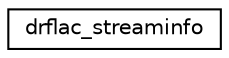 digraph "Graphical Class Hierarchy"
{
 // LATEX_PDF_SIZE
  edge [fontname="Helvetica",fontsize="10",labelfontname="Helvetica",labelfontsize="10"];
  node [fontname="Helvetica",fontsize="10",shape=record];
  rankdir="LR";
  Node0 [label="drflac_streaminfo",height=0.2,width=0.4,color="black", fillcolor="white", style="filled",URL="$structdrflac__streaminfo.html",tooltip=" "];
}
